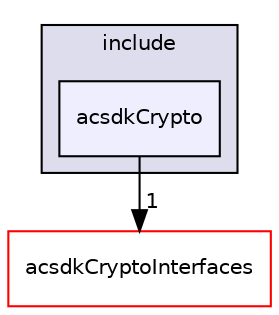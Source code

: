 digraph "/workplace/avs-device-sdk/core/Crypto/acsdkCrypto/include/acsdkCrypto" {
  compound=true
  node [ fontsize="10", fontname="Helvetica"];
  edge [ labelfontsize="10", labelfontname="Helvetica"];
  subgraph clusterdir_1f2919b7b7b3e8010de021fadbd93175 {
    graph [ bgcolor="#ddddee", pencolor="black", label="include" fontname="Helvetica", fontsize="10", URL="dir_1f2919b7b7b3e8010de021fadbd93175.html"]
  dir_dafe9c8657aaa0d1065b84b7184681cf [shape=box, label="acsdkCrypto", style="filled", fillcolor="#eeeeff", pencolor="black", URL="dir_dafe9c8657aaa0d1065b84b7184681cf.html"];
  }
  dir_8d535980e8bcd8dca7a4900da179e35a [shape=box label="acsdkCryptoInterfaces" fillcolor="white" style="filled" color="red" URL="dir_8d535980e8bcd8dca7a4900da179e35a.html"];
  dir_dafe9c8657aaa0d1065b84b7184681cf->dir_8d535980e8bcd8dca7a4900da179e35a [headlabel="1", labeldistance=1.5 headhref="dir_000610_000613.html"];
}
